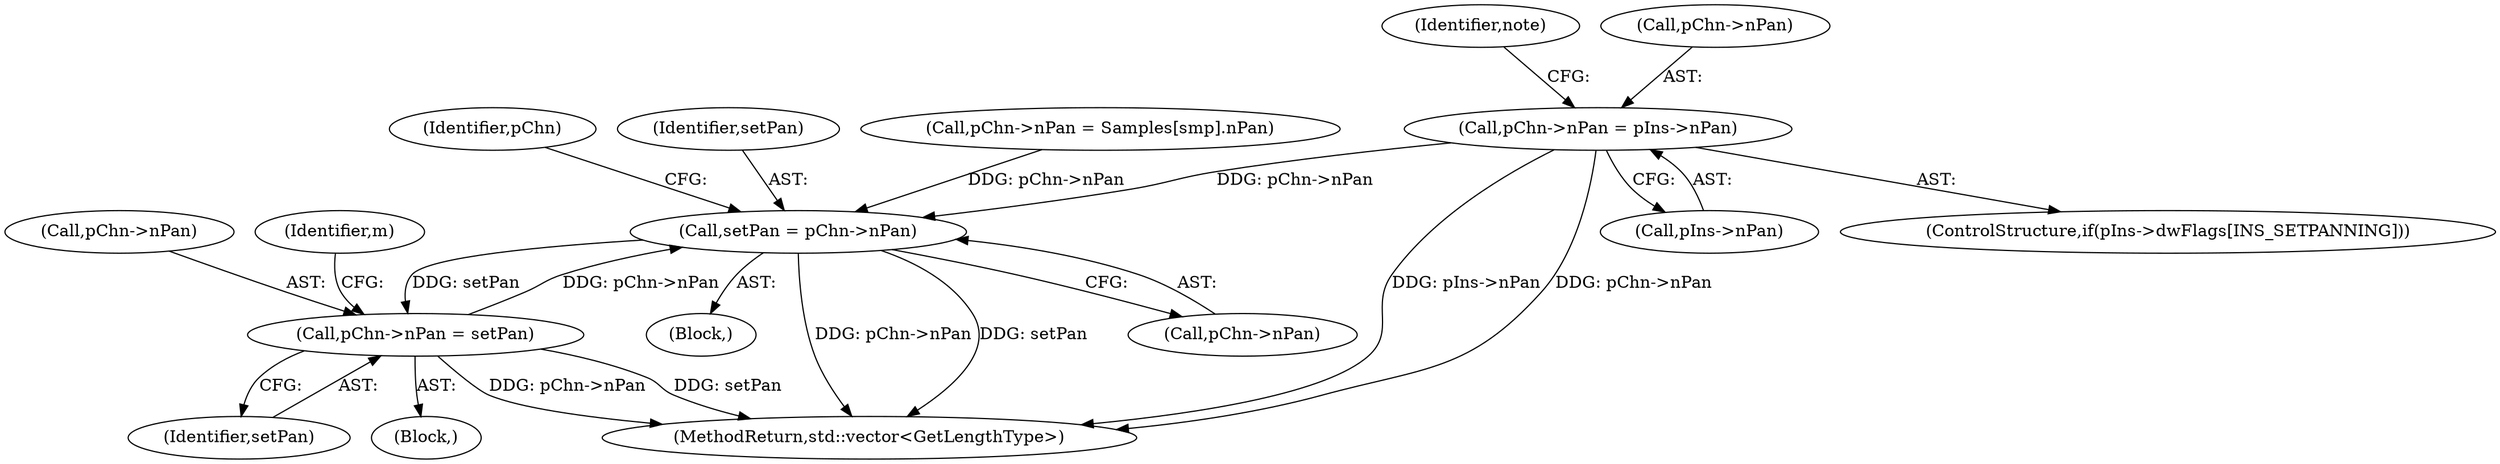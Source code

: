 digraph "0_openmpt_492022c7297ede682161d9c0ec2de15526424e76@pointer" {
"1001243" [label="(Call,pChn->nPan = pIns->nPan)"];
"1002561" [label="(Call,setPan = pChn->nPan)"];
"1002712" [label="(Call,pChn->nPan = setPan)"];
"1001252" [label="(Identifier,note)"];
"1002568" [label="(Identifier,pChn)"];
"1002716" [label="(Identifier,setPan)"];
"1002713" [label="(Call,pChn->nPan)"];
"1002720" [label="(Identifier,m)"];
"1002712" [label="(Call,pChn->nPan = setPan)"];
"1002562" [label="(Identifier,setPan)"];
"1002538" [label="(Block,)"];
"1003923" [label="(MethodReturn,std::vector<GetLengthType>)"];
"1002563" [label="(Call,pChn->nPan)"];
"1002711" [label="(Block,)"];
"1001243" [label="(Call,pChn->nPan = pIns->nPan)"];
"1001247" [label="(Call,pIns->nPan)"];
"1001286" [label="(Call,pChn->nPan = Samples[smp].nPan)"];
"1002561" [label="(Call,setPan = pChn->nPan)"];
"1001237" [label="(ControlStructure,if(pIns->dwFlags[INS_SETPANNING]))"];
"1001244" [label="(Call,pChn->nPan)"];
"1001243" -> "1001237"  [label="AST: "];
"1001243" -> "1001247"  [label="CFG: "];
"1001244" -> "1001243"  [label="AST: "];
"1001247" -> "1001243"  [label="AST: "];
"1001252" -> "1001243"  [label="CFG: "];
"1001243" -> "1003923"  [label="DDG: pIns->nPan"];
"1001243" -> "1003923"  [label="DDG: pChn->nPan"];
"1001243" -> "1002561"  [label="DDG: pChn->nPan"];
"1002561" -> "1002538"  [label="AST: "];
"1002561" -> "1002563"  [label="CFG: "];
"1002562" -> "1002561"  [label="AST: "];
"1002563" -> "1002561"  [label="AST: "];
"1002568" -> "1002561"  [label="CFG: "];
"1002561" -> "1003923"  [label="DDG: pChn->nPan"];
"1002561" -> "1003923"  [label="DDG: setPan"];
"1002712" -> "1002561"  [label="DDG: pChn->nPan"];
"1001286" -> "1002561"  [label="DDG: pChn->nPan"];
"1002561" -> "1002712"  [label="DDG: setPan"];
"1002712" -> "1002711"  [label="AST: "];
"1002712" -> "1002716"  [label="CFG: "];
"1002713" -> "1002712"  [label="AST: "];
"1002716" -> "1002712"  [label="AST: "];
"1002720" -> "1002712"  [label="CFG: "];
"1002712" -> "1003923"  [label="DDG: pChn->nPan"];
"1002712" -> "1003923"  [label="DDG: setPan"];
}
